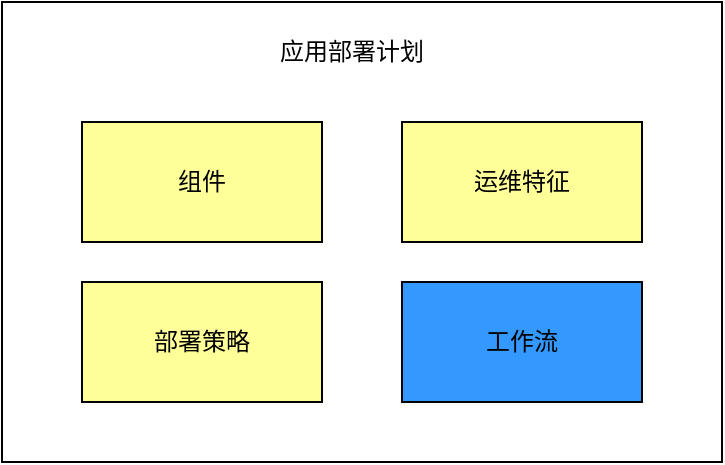 <mxfile version="20.4.0" type="github">
  <diagram id="jc9GZA1MNT4-3HruMIAA" name="第 1 页">
    <mxGraphModel dx="1174" dy="518" grid="1" gridSize="10" guides="1" tooltips="1" connect="1" arrows="1" fold="1" page="1" pageScale="1" pageWidth="827" pageHeight="1169" math="0" shadow="0">
      <root>
        <mxCell id="0" />
        <mxCell id="1" parent="0" />
        <mxCell id="Ia5VLCGhcOklSAbFQO4t-1" value="" style="rounded=0;whiteSpace=wrap;html=1;" vertex="1" parent="1">
          <mxGeometry x="60" y="270" width="360" height="230" as="geometry" />
        </mxCell>
        <mxCell id="Ia5VLCGhcOklSAbFQO4t-2" value="组件" style="rounded=0;whiteSpace=wrap;html=1;fillColor=#FFFF99;" vertex="1" parent="1">
          <mxGeometry x="100" y="330" width="120" height="60" as="geometry" />
        </mxCell>
        <mxCell id="Ia5VLCGhcOklSAbFQO4t-3" value="运维特征" style="rounded=0;whiteSpace=wrap;html=1;fillColor=#FFFF99;" vertex="1" parent="1">
          <mxGeometry x="260" y="330" width="120" height="60" as="geometry" />
        </mxCell>
        <mxCell id="Ia5VLCGhcOklSAbFQO4t-4" value="部署策略" style="rounded=0;whiteSpace=wrap;html=1;fillColor=#FFFF99;" vertex="1" parent="1">
          <mxGeometry x="100" y="410" width="120" height="60" as="geometry" />
        </mxCell>
        <mxCell id="Ia5VLCGhcOklSAbFQO4t-5" value="工作流" style="rounded=0;whiteSpace=wrap;html=1;fillColor=#3399FF;" vertex="1" parent="1">
          <mxGeometry x="260" y="410" width="120" height="60" as="geometry" />
        </mxCell>
        <mxCell id="Ia5VLCGhcOklSAbFQO4t-6" value="应用部署计划" style="text;html=1;strokeColor=none;fillColor=none;align=center;verticalAlign=middle;whiteSpace=wrap;rounded=0;" vertex="1" parent="1">
          <mxGeometry x="190" y="280" width="90" height="30" as="geometry" />
        </mxCell>
      </root>
    </mxGraphModel>
  </diagram>
</mxfile>
